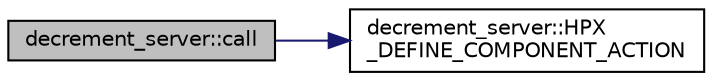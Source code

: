 digraph "decrement_server::call"
{
  edge [fontname="Helvetica",fontsize="10",labelfontname="Helvetica",labelfontsize="10"];
  node [fontname="Helvetica",fontsize="10",shape=record];
  rankdir="LR";
  Node12 [label="decrement_server::call",height=0.2,width=0.4,color="black", fillcolor="grey75", style="filled", fontcolor="black"];
  Node12 -> Node13 [color="midnightblue",fontsize="10",style="solid",fontname="Helvetica"];
  Node13 [label="decrement_server::HPX\l_DEFINE_COMPONENT_ACTION",height=0.2,width=0.4,color="black", fillcolor="white", style="filled",URL="$d5/dc9/structdecrement__server.html#aea36366b4d2e0b8ee3d5a7cfacb7b8be"];
}
